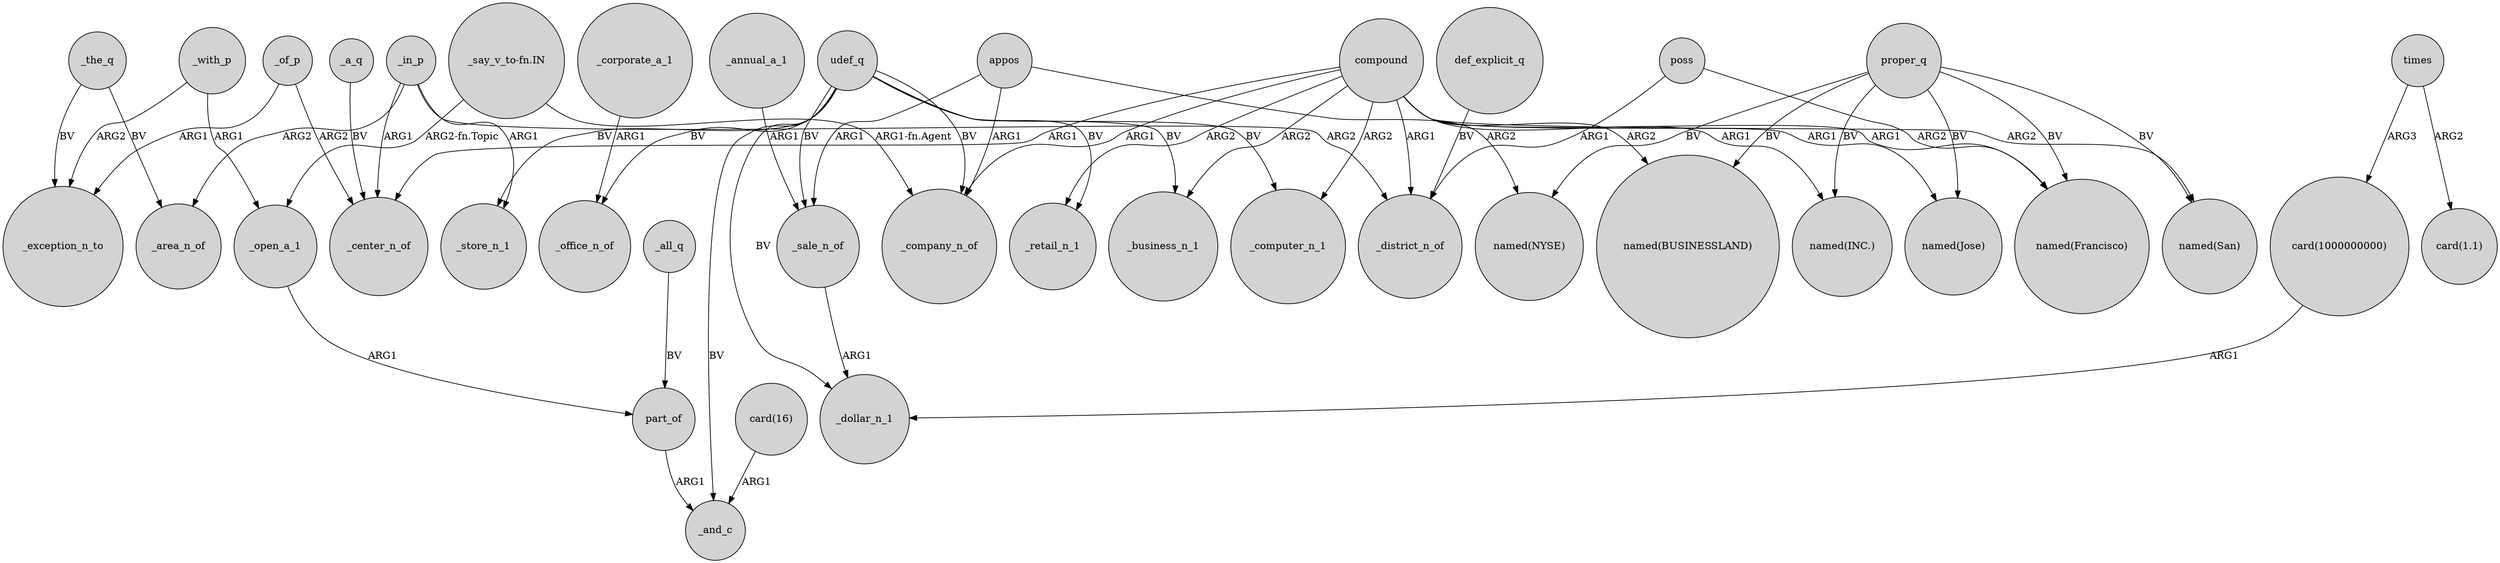 digraph {
	node [shape=circle style=filled]
	udef_q -> _office_n_of [label=BV]
	_of_p -> _center_n_of [label=ARG2]
	poss -> "named(Francisco)" [label=ARG2]
	"_say_v_to-fn.IN" -> _open_a_1 [label="ARG2-fn.Topic"]
	_all_q -> part_of [label=BV]
	proper_q -> "named(Francisco)" [label=BV]
	compound -> "named(San)" [label=ARG2]
	proper_q -> "named(Jose)" [label=BV]
	_a_q -> _center_n_of [label=BV]
	appos -> "named(NYSE)" [label=ARG2]
	compound -> _retail_n_1 [label=ARG2]
	_with_p -> _open_a_1 [label=ARG1]
	compound -> "named(BUSINESSLAND)" [label=ARG2]
	proper_q -> "named(BUSINESSLAND)" [label=BV]
	times -> "card(1.1)" [label=ARG2]
	"card(16)" -> _and_c [label=ARG1]
	compound -> "named(Jose)" [label=ARG1]
	_with_p -> _exception_n_to [label=ARG2]
	poss -> _district_n_of [label=ARG1]
	compound -> "named(INC.)" [label=ARG1]
	udef_q -> _computer_n_1 [label=BV]
	_corporate_a_1 -> _office_n_of [label=ARG1]
	compound -> _computer_n_1 [label=ARG2]
	times -> "card(1000000000)" [label=ARG3]
	proper_q -> "named(INC.)" [label=BV]
	proper_q -> "named(NYSE)" [label=BV]
	part_of -> _and_c [label=ARG1]
	_annual_a_1 -> _sale_n_of [label=ARG1]
	compound -> _company_n_of [label=ARG1]
	_open_a_1 -> part_of [label=ARG1]
	_in_p -> _district_n_of [label=ARG2]
	_of_p -> _exception_n_to [label=ARG1]
	appos -> _sale_n_of [label=ARG1]
	_the_q -> _exception_n_to [label=BV]
	_in_p -> _store_n_1 [label=ARG1]
	compound -> _center_n_of [label=ARG1]
	compound -> "named(Francisco)" [label=ARG1]
	compound -> _business_n_1 [label=ARG2]
	_the_q -> _area_n_of [label=BV]
	udef_q -> _sale_n_of [label=BV]
	appos -> _company_n_of [label=ARG1]
	"_say_v_to-fn.IN" -> _company_n_of [label="ARG1-fn.Agent"]
	_in_p -> _area_n_of [label=ARG2]
	udef_q -> _business_n_1 [label=BV]
	udef_q -> _retail_n_1 [label=BV]
	proper_q -> "named(San)" [label=BV]
	def_explicit_q -> _district_n_of [label=BV]
	compound -> _district_n_of [label=ARG1]
	udef_q -> _company_n_of [label=BV]
	"card(1000000000)" -> _dollar_n_1 [label=ARG1]
	udef_q -> _and_c [label=BV]
	udef_q -> _store_n_1 [label=BV]
	udef_q -> _dollar_n_1 [label=BV]
	_in_p -> _center_n_of [label=ARG1]
	_sale_n_of -> _dollar_n_1 [label=ARG1]
}
